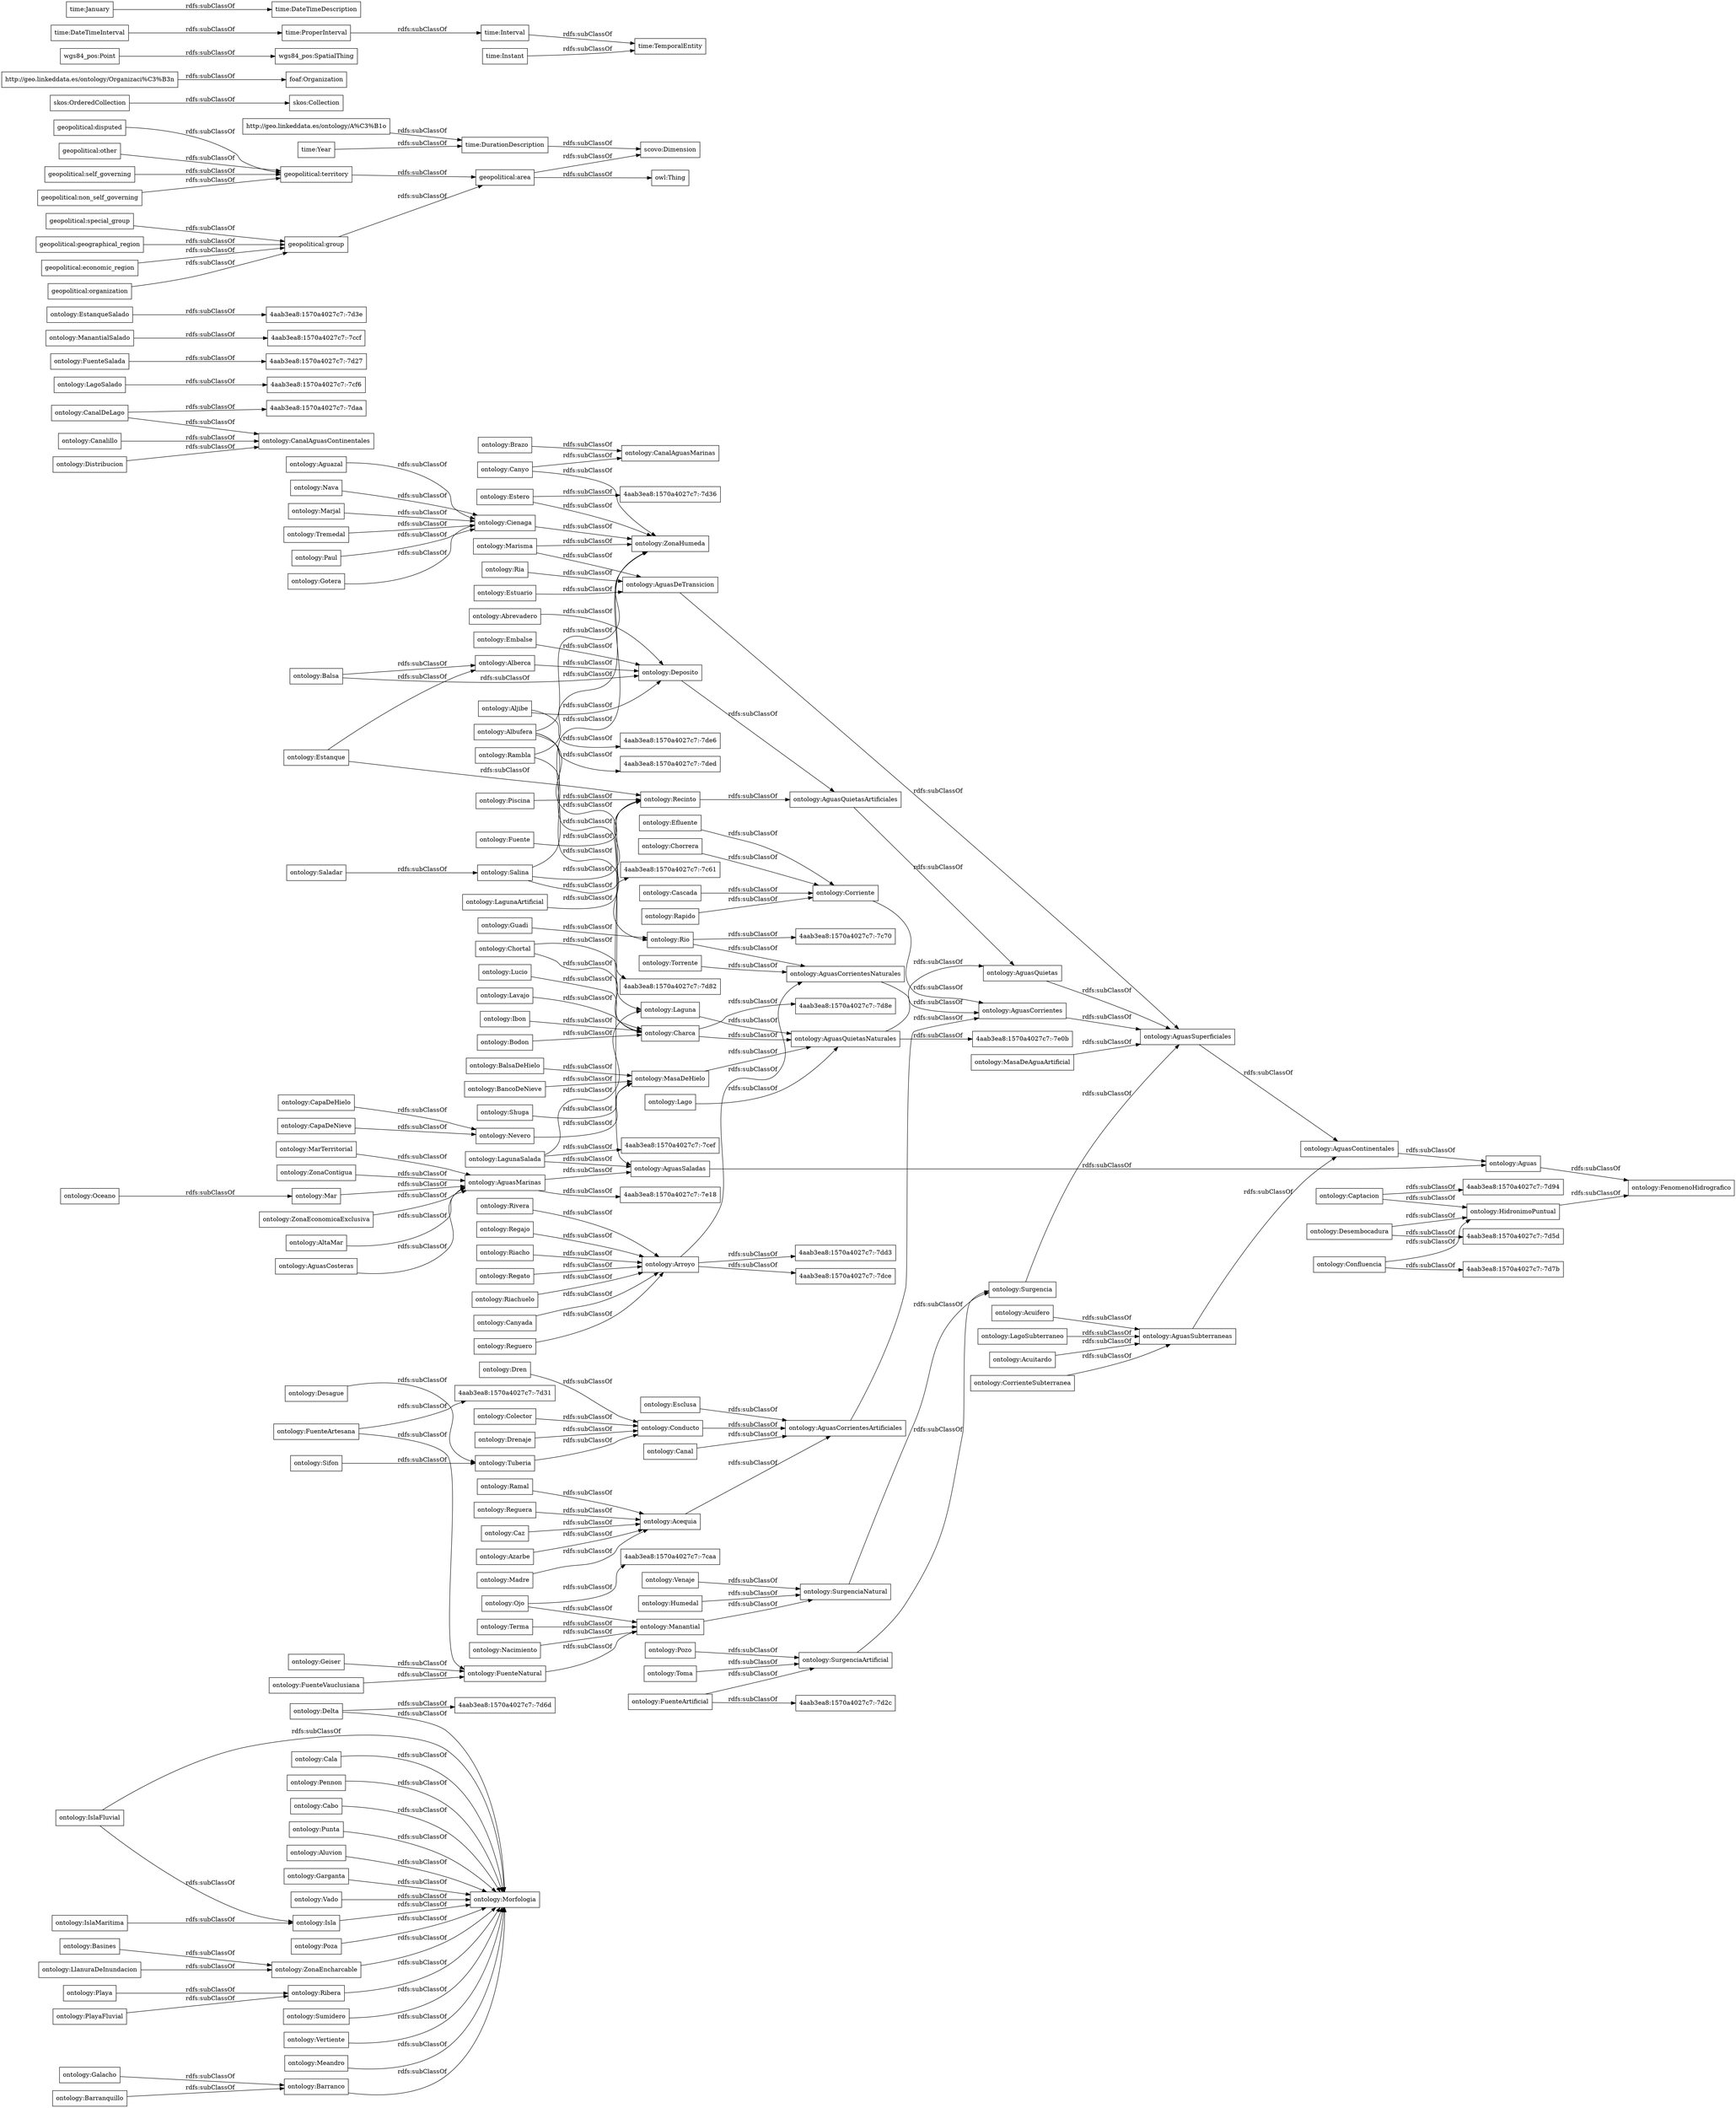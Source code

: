 digraph ar2dtool_diagram { 
rankdir=LR;
size="1000"
node [shape = rectangle, color="black"]; "ontology:Isla" "ontology:IslaMaritima" "ontology:Cala" "ontology:Pennon" "ontology:Cabo" "ontology:Esclusa" "ontology:Punta" "ontology:Estero" "ontology:ZonaContigua" "4aab3ea8:1570a4027c7:-7d2c" "ontology:Caz" "ontology:Lavajo" "ontology:Morfologia" "4aab3ea8:1570a4027c7:-7d94" "ontology:Torrente" "4aab3ea8:1570a4027c7:-7c61" "ontology:MasaDeAguaArtificial" "ontology:Estuario" "4aab3ea8:1570a4027c7:-7caa" "ontology:LlanuraDeInundacion" "ontology:Riachuelo" "ontology:Canyo" "ontology:Guadi" "ontology:Acuifero" "4aab3ea8:1570a4027c7:-7daa" "ontology:Nevero" "ontology:FuenteArtificial" "ontology:Azarbe" "ontology:Mar" "ontology:Canal" "ontology:Arroyo" "ontology:Rio" "ontology:Estanque" "4aab3ea8:1570a4027c7:-7cf6" "ontology:Recinto" "ontology:FuenteNatural" "ontology:Saladar" "ontology:ZonaEconomicaExclusiva" "ontology:FuenteSalada" "ontology:FenomenoHidrografico" "ontology:Barranquillo" "ontology:LagoSubterraneo" "ontology:CanalAguasContinentales" "ontology:Aluvion" "ontology:Acequia" "ontology:AltaMar" "ontology:Terma" "ontology:Pozo" "ontology:Canyada" "ontology:AguasCorrientes" "ontology:Garganta" "ontology:ManantialSalado" "ontology:Delta" "ontology:Humedal" "4aab3ea8:1570a4027c7:-7dd3" "4aab3ea8:1570a4027c7:-7e18" "ontology:Charca" "ontology:Marjal" "ontology:Cienaga" "ontology:LagoSalado" "ontology:Tuberia" "4aab3ea8:1570a4027c7:-7d36" "ontology:IslaFluvial" "ontology:Poza" "ontology:Lago" "ontology:AguasSubterraneas" "ontology:Dren" "ontology:Captacion" "ontology:Chorrera" "ontology:Ibon" "4aab3ea8:1570a4027c7:-7cef" "ontology:Nacimiento" "ontology:AguasCosteras" "4aab3ea8:1570a4027c7:-7dce" "ontology:HidronimoPuntual" "ontology:Albufera" "ontology:LagunaArtificial" "ontology:Colector" "ontology:Reguero" "ontology:Sifon" "ontology:Oceano" "4aab3ea8:1570a4027c7:-7ded" "4aab3ea8:1570a4027c7:-7e0b" "ontology:CanalDeLago" "ontology:AguasQuietas" "ontology:ZonaHumeda" "ontology:ZonaEncharcable" "ontology:AguasMarinas" "ontology:PlayaFluvial" "ontology:Rivera" "ontology:Basines" "ontology:Ribera" "4aab3ea8:1570a4027c7:-7d7b" "ontology:Embalse" "ontology:Marisma" "ontology:Ojo" "ontology:AguasSuperficiales" "ontology:Acuitardo" "ontology:Toma" "ontology:Manantial" "ontology:Piscina" "ontology:Desembocadura" "ontology:Cascada" "ontology:Regajo" "ontology:Rapido" "4aab3ea8:1570a4027c7:-7d8e" "ontology:CapaDeNieve" "4aab3ea8:1570a4027c7:-7d27" "ontology:Corriente" "ontology:EstanqueSalado" "ontology:Tremedal" "ontology:Deposito" "ontology:AguasCorrientesArtificiales" "ontology:Canalillo" "ontology:SurgenciaNatural" "ontology:SurgenciaArtificial" "ontology:Galacho" "ontology:Bodon" "ontology:MarTerritorial" "ontology:Confluencia" "ontology:CanalAguasMarinas" "ontology:Riacho" "ontology:Madre" "ontology:Distribucion" "owl:Thing" "ontology:Playa" "4aab3ea8:1570a4027c7:-7ccf" "ontology:BalsaDeHielo" "ontology:BancoDeNieve" "ontology:Conducto" "ontology:CapaDeHielo" "ontology:AguasCorrientesNaturales" "ontology:Paul" "ontology:Chortal" "ontology:Desague" "ontology:CorrienteSubterranea" "ontology:Sumidero" "4aab3ea8:1570a4027c7:-7c70" "ontology:Balsa" "ontology:Vertiente" "ontology:Abrevadero" "ontology:Aljibe" "ontology:AguasQuietasNaturales" "ontology:Fuente" "ontology:Meandro" "ontology:AguasDeTransicion" "ontology:Barranco" "ontology:MasaDeHielo" "ontology:Drenaje" "ontology:Vado" "ontology:Alberca" "ontology:Salina" "ontology:AguasSaladas" "4aab3ea8:1570a4027c7:-7d3e" "ontology:Surgencia" "ontology:Gotera" "ontology:Ria" "geopolitical:territory" "4aab3ea8:1570a4027c7:-7d6d" "ontology:Aguazal" "ontology:AguasContinentales" "4aab3ea8:1570a4027c7:-7d5d" "4aab3ea8:1570a4027c7:-7de6" "ontology:FuenteVauclusiana" "4aab3ea8:1570a4027c7:-7d82" "ontology:Lucio" "ontology:Laguna" "4aab3ea8:1570a4027c7:-7d31" "ontology:Aguas" "ontology:Efluente" "ontology:Ramal" "ontology:LagunaSalada" "ontology:AguasQuietasArtificiales" "ontology:Geiser" "ontology:FuenteArtesana" "ontology:Venaje" "ontology:Shuga" "ontology:Reguera" "ontology:Regato" "ontology:Brazo" "ontology:Nava" "ontology:Rambla" "skos:OrderedCollection" "skos:Collection" "foaf:Organization" "time:DurationDescription" "wgs84_pos:SpatialThing" "scovo:Dimension" "http://geo.linkeddata.es/ontology/Organizaci%C3%B3n" "http://geo.linkeddata.es/ontology/A%C3%B1o" "geopolitical:area" "time:DateTimeInterval" "time:January" "time:ProperInterval" "time:Interval" "time:TemporalEntity" "time:Year" "time:DateTimeDescription" "time:Instant" "geopolitical:disputed" "geopolitical:special_group" "geopolitical:group" "geopolitical:geographical_region" "geopolitical:other" "geopolitical:economic_region" "geopolitical:self_governing" "geopolitical:non_self_governing" "geopolitical:organization" ; /*classes style*/
	"time:Year" -> "time:DurationDescription" [ label = "rdfs:subClassOf" ];
	"ontology:Punta" -> "ontology:Morfologia" [ label = "rdfs:subClassOf" ];
	"ontology:AguasContinentales" -> "ontology:Aguas" [ label = "rdfs:subClassOf" ];
	"time:Instant" -> "time:TemporalEntity" [ label = "rdfs:subClassOf" ];
	"ontology:Conducto" -> "ontology:AguasCorrientesArtificiales" [ label = "rdfs:subClassOf" ];
	"ontology:Nava" -> "ontology:Cienaga" [ label = "rdfs:subClassOf" ];
	"geopolitical:organization" -> "geopolitical:group" [ label = "rdfs:subClassOf" ];
	"ontology:AguasCorrientes" -> "ontology:AguasSuperficiales" [ label = "rdfs:subClassOf" ];
	"ontology:Rapido" -> "ontology:Corriente" [ label = "rdfs:subClassOf" ];
	"ontology:Reguero" -> "ontology:Arroyo" [ label = "rdfs:subClassOf" ];
	"ontology:EstanqueSalado" -> "4aab3ea8:1570a4027c7:-7d3e" [ label = "rdfs:subClassOf" ];
	"ontology:Vado" -> "ontology:Morfologia" [ label = "rdfs:subClassOf" ];
	"ontology:Rambla" -> "ontology:ZonaHumeda" [ label = "rdfs:subClassOf" ];
	"ontology:Rambla" -> "ontology:Rio" [ label = "rdfs:subClassOf" ];
	"ontology:Isla" -> "ontology:Morfologia" [ label = "rdfs:subClassOf" ];
	"ontology:Ibon" -> "ontology:Charca" [ label = "rdfs:subClassOf" ];
	"ontology:Basines" -> "ontology:ZonaEncharcable" [ label = "rdfs:subClassOf" ];
	"ontology:Lucio" -> "ontology:Charca" [ label = "rdfs:subClassOf" ];
	"skos:OrderedCollection" -> "skos:Collection" [ label = "rdfs:subClassOf" ];
	"ontology:Galacho" -> "ontology:Barranco" [ label = "rdfs:subClassOf" ];
	"ontology:Lavajo" -> "ontology:Charca" [ label = "rdfs:subClassOf" ];
	"ontology:Delta" -> "4aab3ea8:1570a4027c7:-7d6d" [ label = "rdfs:subClassOf" ];
	"ontology:Delta" -> "ontology:Morfologia" [ label = "rdfs:subClassOf" ];
	"ontology:ZonaContigua" -> "ontology:AguasMarinas" [ label = "rdfs:subClassOf" ];
	"ontology:AltaMar" -> "ontology:AguasMarinas" [ label = "rdfs:subClassOf" ];
	"ontology:Acuifero" -> "ontology:AguasSubterraneas" [ label = "rdfs:subClassOf" ];
	"ontology:Rivera" -> "ontology:Arroyo" [ label = "rdfs:subClassOf" ];
	"time:Interval" -> "time:TemporalEntity" [ label = "rdfs:subClassOf" ];
	"ontology:Aguas" -> "ontology:FenomenoHidrografico" [ label = "rdfs:subClassOf" ];
	"ontology:FuenteSalada" -> "4aab3ea8:1570a4027c7:-7d27" [ label = "rdfs:subClassOf" ];
	"ontology:ZonaEncharcable" -> "ontology:Morfologia" [ label = "rdfs:subClassOf" ];
	"ontology:Ramal" -> "ontology:Acequia" [ label = "rdfs:subClassOf" ];
	"ontology:Riacho" -> "ontology:Arroyo" [ label = "rdfs:subClassOf" ];
	"ontology:Albufera" -> "ontology:ZonaHumeda" [ label = "rdfs:subClassOf" ];
	"ontology:Albufera" -> "4aab3ea8:1570a4027c7:-7ded" [ label = "rdfs:subClassOf" ];
	"ontology:Albufera" -> "ontology:Laguna" [ label = "rdfs:subClassOf" ];
	"ontology:Albufera" -> "ontology:AguasSaladas" [ label = "rdfs:subClassOf" ];
	"ontology:Gotera" -> "ontology:Cienaga" [ label = "rdfs:subClassOf" ];
	"ontology:Pozo" -> "ontology:SurgenciaArtificial" [ label = "rdfs:subClassOf" ];
	"ontology:Canalillo" -> "ontology:CanalAguasContinentales" [ label = "rdfs:subClassOf" ];
	"ontology:Madre" -> "ontology:Acequia" [ label = "rdfs:subClassOf" ];
	"ontology:Desembocadura" -> "4aab3ea8:1570a4027c7:-7d5d" [ label = "rdfs:subClassOf" ];
	"ontology:Desembocadura" -> "ontology:HidronimoPuntual" [ label = "rdfs:subClassOf" ];
	"ontology:Salina" -> "ontology:ZonaHumeda" [ label = "rdfs:subClassOf" ];
	"ontology:Salina" -> "4aab3ea8:1570a4027c7:-7c61" [ label = "rdfs:subClassOf" ];
	"ontology:Salina" -> "ontology:Recinto" [ label = "rdfs:subClassOf" ];
	"ontology:Fuente" -> "ontology:Recinto" [ label = "rdfs:subClassOf" ];
	"time:DateTimeInterval" -> "time:ProperInterval" [ label = "rdfs:subClassOf" ];
	"ontology:Marisma" -> "ontology:ZonaHumeda" [ label = "rdfs:subClassOf" ];
	"ontology:Marisma" -> "ontology:AguasDeTransicion" [ label = "rdfs:subClassOf" ];
	"ontology:Efluente" -> "ontology:Corriente" [ label = "rdfs:subClassOf" ];
	"ontology:Canal" -> "ontology:AguasCorrientesArtificiales" [ label = "rdfs:subClassOf" ];
	"ontology:Chorrera" -> "ontology:Corriente" [ label = "rdfs:subClassOf" ];
	"geopolitical:other" -> "geopolitical:territory" [ label = "rdfs:subClassOf" ];
	"ontology:Nevero" -> "ontology:MasaDeHielo" [ label = "rdfs:subClassOf" ];
	"ontology:Estuario" -> "ontology:AguasDeTransicion" [ label = "rdfs:subClassOf" ];
	"ontology:Garganta" -> "ontology:Morfologia" [ label = "rdfs:subClassOf" ];
	"ontology:Cala" -> "ontology:Morfologia" [ label = "rdfs:subClassOf" ];
	"geopolitical:special_group" -> "geopolitical:group" [ label = "rdfs:subClassOf" ];
	"ontology:Piscina" -> "ontology:Recinto" [ label = "rdfs:subClassOf" ];
	"ontology:AguasCosteras" -> "ontology:AguasMarinas" [ label = "rdfs:subClassOf" ];
	"time:ProperInterval" -> "time:Interval" [ label = "rdfs:subClassOf" ];
	"ontology:AguasQuietas" -> "ontology:AguasSuperficiales" [ label = "rdfs:subClassOf" ];
	"geopolitical:non_self_governing" -> "geopolitical:territory" [ label = "rdfs:subClassOf" ];
	"ontology:Meandro" -> "ontology:Morfologia" [ label = "rdfs:subClassOf" ];
	"ontology:LagunaSalada" -> "4aab3ea8:1570a4027c7:-7cef" [ label = "rdfs:subClassOf" ];
	"ontology:LagunaSalada" -> "ontology:Laguna" [ label = "rdfs:subClassOf" ];
	"ontology:LagunaSalada" -> "ontology:AguasSaladas" [ label = "rdfs:subClassOf" ];
	"ontology:Caz" -> "ontology:Acequia" [ label = "rdfs:subClassOf" ];
	"ontology:Charca" -> "4aab3ea8:1570a4027c7:-7d8e" [ label = "rdfs:subClassOf" ];
	"ontology:Charca" -> "ontology:AguasQuietasNaturales" [ label = "rdfs:subClassOf" ];
	"ontology:AguasQuietasNaturales" -> "4aab3ea8:1570a4027c7:-7e0b" [ label = "rdfs:subClassOf" ];
	"ontology:AguasQuietasNaturales" -> "ontology:AguasQuietas" [ label = "rdfs:subClassOf" ];
	"ontology:IslaFluvial" -> "ontology:Isla" [ label = "rdfs:subClassOf" ];
	"ontology:IslaFluvial" -> "ontology:Morfologia" [ label = "rdfs:subClassOf" ];
	"ontology:Aljibe" -> "4aab3ea8:1570a4027c7:-7de6" [ label = "rdfs:subClassOf" ];
	"ontology:Aljibe" -> "ontology:Deposito" [ label = "rdfs:subClassOf" ];
	"ontology:BalsaDeHielo" -> "ontology:MasaDeHielo" [ label = "rdfs:subClassOf" ];
	"ontology:MasaDeHielo" -> "ontology:AguasQuietasNaturales" [ label = "rdfs:subClassOf" ];
	"ontology:Esclusa" -> "ontology:AguasCorrientesArtificiales" [ label = "rdfs:subClassOf" ];
	"ontology:Balsa" -> "ontology:Alberca" [ label = "rdfs:subClassOf" ];
	"ontology:Balsa" -> "ontology:Deposito" [ label = "rdfs:subClassOf" ];
	"ontology:FuenteVauclusiana" -> "ontology:FuenteNatural" [ label = "rdfs:subClassOf" ];
	"ontology:Tremedal" -> "ontology:Cienaga" [ label = "rdfs:subClassOf" ];
	"http://geo.linkeddata.es/ontology/A%C3%B1o" -> "time:DurationDescription" [ label = "rdfs:subClassOf" ];
	"ontology:Confluencia" -> "4aab3ea8:1570a4027c7:-7d7b" [ label = "rdfs:subClassOf" ];
	"ontology:Confluencia" -> "ontology:HidronimoPuntual" [ label = "rdfs:subClassOf" ];
	"ontology:CapaDeHielo" -> "ontology:Nevero" [ label = "rdfs:subClassOf" ];
	"ontology:SurgenciaNatural" -> "ontology:Surgencia" [ label = "rdfs:subClassOf" ];
	"ontology:Playa" -> "ontology:Ribera" [ label = "rdfs:subClassOf" ];
	"geopolitical:territory" -> "geopolitical:area" [ label = "rdfs:subClassOf" ];
	"ontology:Guadi" -> "ontology:Rio" [ label = "rdfs:subClassOf" ];
	"ontology:Sifon" -> "ontology:Tuberia" [ label = "rdfs:subClassOf" ];
	"ontology:Torrente" -> "ontology:AguasCorrientesNaturales" [ label = "rdfs:subClassOf" ];
	"ontology:CanalDeLago" -> "4aab3ea8:1570a4027c7:-7daa" [ label = "rdfs:subClassOf" ];
	"ontology:CanalDeLago" -> "ontology:CanalAguasContinentales" [ label = "rdfs:subClassOf" ];
	"ontology:Acuitardo" -> "ontology:AguasSubterraneas" [ label = "rdfs:subClassOf" ];
	"ontology:Azarbe" -> "ontology:Acequia" [ label = "rdfs:subClassOf" ];
	"ontology:Mar" -> "ontology:AguasMarinas" [ label = "rdfs:subClassOf" ];
	"ontology:Canyada" -> "ontology:Arroyo" [ label = "rdfs:subClassOf" ];
	"ontology:Arroyo" -> "4aab3ea8:1570a4027c7:-7dd3" [ label = "rdfs:subClassOf" ];
	"ontology:Arroyo" -> "ontology:AguasCorrientesNaturales" [ label = "rdfs:subClassOf" ];
	"ontology:Arroyo" -> "4aab3ea8:1570a4027c7:-7dce" [ label = "rdfs:subClassOf" ];
	"ontology:Regajo" -> "ontology:Arroyo" [ label = "rdfs:subClassOf" ];
	"geopolitical:area" -> "scovo:Dimension" [ label = "rdfs:subClassOf" ];
	"geopolitical:area" -> "owl:Thing" [ label = "rdfs:subClassOf" ];
	"ontology:Bodon" -> "ontology:Charca" [ label = "rdfs:subClassOf" ];
	"ontology:Riachuelo" -> "ontology:Arroyo" [ label = "rdfs:subClassOf" ];
	"ontology:LagoSubterraneo" -> "ontology:AguasSubterraneas" [ label = "rdfs:subClassOf" ];
	"ontology:PlayaFluvial" -> "ontology:Ribera" [ label = "rdfs:subClassOf" ];
	"ontology:ZonaEconomicaExclusiva" -> "ontology:AguasMarinas" [ label = "rdfs:subClassOf" ];
	"ontology:AguasCorrientesArtificiales" -> "ontology:AguasCorrientes" [ label = "rdfs:subClassOf" ];
	"ontology:Manantial" -> "ontology:SurgenciaNatural" [ label = "rdfs:subClassOf" ];
	"ontology:AguasSuperficiales" -> "ontology:AguasContinentales" [ label = "rdfs:subClassOf" ];
	"time:DurationDescription" -> "scovo:Dimension" [ label = "rdfs:subClassOf" ];
	"ontology:Deposito" -> "ontology:AguasQuietasArtificiales" [ label = "rdfs:subClassOf" ];
	"ontology:Captacion" -> "4aab3ea8:1570a4027c7:-7d94" [ label = "rdfs:subClassOf" ];
	"ontology:Captacion" -> "ontology:HidronimoPuntual" [ label = "rdfs:subClassOf" ];
	"ontology:Cabo" -> "ontology:Morfologia" [ label = "rdfs:subClassOf" ];
	"ontology:Tuberia" -> "ontology:Conducto" [ label = "rdfs:subClassOf" ];
	"time:January" -> "time:DateTimeDescription" [ label = "rdfs:subClassOf" ];
	"ontology:AguasDeTransicion" -> "ontology:AguasSuperficiales" [ label = "rdfs:subClassOf" ];
	"ontology:Ria" -> "ontology:AguasDeTransicion" [ label = "rdfs:subClassOf" ];
	"ontology:Regato" -> "ontology:Arroyo" [ label = "rdfs:subClassOf" ];
	"ontology:Ribera" -> "ontology:Morfologia" [ label = "rdfs:subClassOf" ];
	"ontology:Drenaje" -> "ontology:Conducto" [ label = "rdfs:subClassOf" ];
	"ontology:Corriente" -> "ontology:AguasCorrientes" [ label = "rdfs:subClassOf" ];
	"ontology:FuenteArtesana" -> "4aab3ea8:1570a4027c7:-7d31" [ label = "rdfs:subClassOf" ];
	"ontology:FuenteArtesana" -> "ontology:FuenteNatural" [ label = "rdfs:subClassOf" ];
	"ontology:Oceano" -> "ontology:Mar" [ label = "rdfs:subClassOf" ];
	"ontology:Barranquillo" -> "ontology:Barranco" [ label = "rdfs:subClassOf" ];
	"ontology:MasaDeAguaArtificial" -> "ontology:AguasSuperficiales" [ label = "rdfs:subClassOf" ];
	"ontology:FuenteNatural" -> "ontology:Manantial" [ label = "rdfs:subClassOf" ];
	"ontology:Laguna" -> "ontology:AguasQuietasNaturales" [ label = "rdfs:subClassOf" ];
	"ontology:Nacimiento" -> "ontology:Manantial" [ label = "rdfs:subClassOf" ];
	"ontology:Dren" -> "ontology:Conducto" [ label = "rdfs:subClassOf" ];
	"ontology:CapaDeNieve" -> "ontology:Nevero" [ label = "rdfs:subClassOf" ];
	"ontology:LlanuraDeInundacion" -> "ontology:ZonaEncharcable" [ label = "rdfs:subClassOf" ];
	"ontology:Ojo" -> "4aab3ea8:1570a4027c7:-7caa" [ label = "rdfs:subClassOf" ];
	"ontology:Ojo" -> "ontology:Manantial" [ label = "rdfs:subClassOf" ];
	"ontology:Terma" -> "ontology:Manantial" [ label = "rdfs:subClassOf" ];
	"ontology:Vertiente" -> "ontology:Morfologia" [ label = "rdfs:subClassOf" ];
	"ontology:Barranco" -> "ontology:Morfologia" [ label = "rdfs:subClassOf" ];
	"ontology:AguasMarinas" -> "4aab3ea8:1570a4027c7:-7e18" [ label = "rdfs:subClassOf" ];
	"ontology:AguasMarinas" -> "ontology:AguasSaladas" [ label = "rdfs:subClassOf" ];
	"geopolitical:disputed" -> "geopolitical:territory" [ label = "rdfs:subClassOf" ];
	"geopolitical:geographical_region" -> "geopolitical:group" [ label = "rdfs:subClassOf" ];
	"ontology:Estero" -> "4aab3ea8:1570a4027c7:-7d36" [ label = "rdfs:subClassOf" ];
	"ontology:Estero" -> "ontology:ZonaHumeda" [ label = "rdfs:subClassOf" ];
	"ontology:Brazo" -> "ontology:CanalAguasMarinas" [ label = "rdfs:subClassOf" ];
	"ontology:Shuga" -> "ontology:MasaDeHielo" [ label = "rdfs:subClassOf" ];
	"ontology:AguasSaladas" -> "ontology:Aguas" [ label = "rdfs:subClassOf" ];
	"ontology:BancoDeNieve" -> "ontology:MasaDeHielo" [ label = "rdfs:subClassOf" ];
	"ontology:Alberca" -> "ontology:Deposito" [ label = "rdfs:subClassOf" ];
	"ontology:Paul" -> "ontology:Cienaga" [ label = "rdfs:subClassOf" ];
	"ontology:Reguera" -> "ontology:Acequia" [ label = "rdfs:subClassOf" ];
	"ontology:Geiser" -> "ontology:FuenteNatural" [ label = "rdfs:subClassOf" ];
	"ontology:Abrevadero" -> "ontology:Deposito" [ label = "rdfs:subClassOf" ];
	"wgs84_pos:Point" -> "wgs84_pos:SpatialThing" [ label = "rdfs:subClassOf" ];
	"ontology:Marjal" -> "ontology:Cienaga" [ label = "rdfs:subClassOf" ];
	"ontology:Canyo" -> "ontology:ZonaHumeda" [ label = "rdfs:subClassOf" ];
	"ontology:Canyo" -> "ontology:CanalAguasMarinas" [ label = "rdfs:subClassOf" ];
	"ontology:AguasQuietasArtificiales" -> "ontology:AguasQuietas" [ label = "rdfs:subClassOf" ];
	"ontology:SurgenciaArtificial" -> "ontology:Surgencia" [ label = "rdfs:subClassOf" ];
	"ontology:Venaje" -> "ontology:SurgenciaNatural" [ label = "rdfs:subClassOf" ];
	"ontology:Distribucion" -> "ontology:CanalAguasContinentales" [ label = "rdfs:subClassOf" ];
	"geopolitical:economic_region" -> "geopolitical:group" [ label = "rdfs:subClassOf" ];
	"ontology:Aluvion" -> "ontology:Morfologia" [ label = "rdfs:subClassOf" ];
	"ontology:Desague" -> "ontology:Tuberia" [ label = "rdfs:subClassOf" ];
	"ontology:ManantialSalado" -> "4aab3ea8:1570a4027c7:-7ccf" [ label = "rdfs:subClassOf" ];
	"ontology:Surgencia" -> "ontology:AguasSuperficiales" [ label = "rdfs:subClassOf" ];
	"ontology:CorrienteSubterranea" -> "ontology:AguasSubterraneas" [ label = "rdfs:subClassOf" ];
	"ontology:Acequia" -> "ontology:AguasCorrientesArtificiales" [ label = "rdfs:subClassOf" ];
	"ontology:Chortal" -> "4aab3ea8:1570a4027c7:-7d82" [ label = "rdfs:subClassOf" ];
	"ontology:Chortal" -> "ontology:Charca" [ label = "rdfs:subClassOf" ];
	"geopolitical:self_governing" -> "geopolitical:territory" [ label = "rdfs:subClassOf" ];
	"ontology:Cienaga" -> "ontology:ZonaHumeda" [ label = "rdfs:subClassOf" ];
	"ontology:Embalse" -> "ontology:Deposito" [ label = "rdfs:subClassOf" ];
	"ontology:Poza" -> "ontology:Morfologia" [ label = "rdfs:subClassOf" ];
	"ontology:Estanque" -> "ontology:Alberca" [ label = "rdfs:subClassOf" ];
	"ontology:Estanque" -> "ontology:Recinto" [ label = "rdfs:subClassOf" ];
	"ontology:Aguazal" -> "ontology:Cienaga" [ label = "rdfs:subClassOf" ];
	"ontology:IslaMaritima" -> "ontology:Isla" [ label = "rdfs:subClassOf" ];
	"http://geo.linkeddata.es/ontology/Organizaci%C3%B3n" -> "foaf:Organization" [ label = "rdfs:subClassOf" ];
	"ontology:AguasCorrientesNaturales" -> "ontology:AguasCorrientes" [ label = "rdfs:subClassOf" ];
	"ontology:Recinto" -> "ontology:AguasQuietasArtificiales" [ label = "rdfs:subClassOf" ];
	"ontology:HidronimoPuntual" -> "ontology:FenomenoHidrografico" [ label = "rdfs:subClassOf" ];
	"ontology:LagunaArtificial" -> "ontology:Recinto" [ label = "rdfs:subClassOf" ];
	"ontology:Colector" -> "ontology:Conducto" [ label = "rdfs:subClassOf" ];
	"ontology:Rio" -> "4aab3ea8:1570a4027c7:-7c70" [ label = "rdfs:subClassOf" ];
	"ontology:Rio" -> "ontology:AguasCorrientesNaturales" [ label = "rdfs:subClassOf" ];
	"ontology:Saladar" -> "ontology:Salina" [ label = "rdfs:subClassOf" ];
	"ontology:LagoSalado" -> "4aab3ea8:1570a4027c7:-7cf6" [ label = "rdfs:subClassOf" ];
	"ontology:Lago" -> "ontology:AguasQuietasNaturales" [ label = "rdfs:subClassOf" ];
	"ontology:Sumidero" -> "ontology:Morfologia" [ label = "rdfs:subClassOf" ];
	"ontology:Humedal" -> "ontology:SurgenciaNatural" [ label = "rdfs:subClassOf" ];
	"ontology:Pennon" -> "ontology:Morfologia" [ label = "rdfs:subClassOf" ];
	"ontology:MarTerritorial" -> "ontology:AguasMarinas" [ label = "rdfs:subClassOf" ];
	"ontology:Cascada" -> "ontology:Corriente" [ label = "rdfs:subClassOf" ];
	"ontology:AguasSubterraneas" -> "ontology:AguasContinentales" [ label = "rdfs:subClassOf" ];
	"ontology:Toma" -> "ontology:SurgenciaArtificial" [ label = "rdfs:subClassOf" ];
	"geopolitical:group" -> "geopolitical:area" [ label = "rdfs:subClassOf" ];
	"ontology:FuenteArtificial" -> "4aab3ea8:1570a4027c7:-7d2c" [ label = "rdfs:subClassOf" ];
	"ontology:FuenteArtificial" -> "ontology:SurgenciaArtificial" [ label = "rdfs:subClassOf" ];

}
